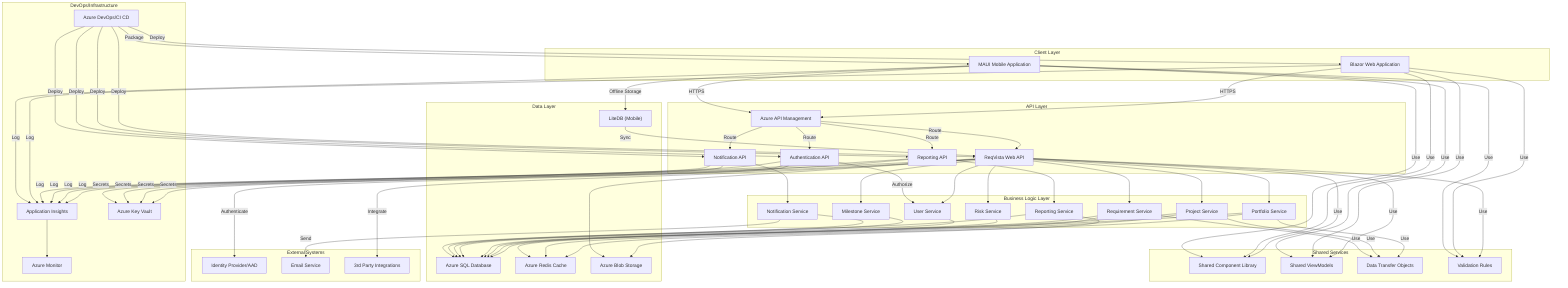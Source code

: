 graph TD
    %% Client Layer
    subgraph "Client Layer"
        WebClient["Blazor Web Application"]
        MobileClient["MAUI Mobile Application"]
    end

    %% API Layer
    subgraph "API Layer"
        APIGateway["Azure API Management"]
        WebAPI["ReqVista Web API"]
        AuthAPI["Authentication API"]
        ReportingAPI["Reporting API"]
        NotificationAPI["Notification API"]
    end

    %% Business Layer
    subgraph "Business Logic Layer"
        PortfolioService["Portfolio Service"]
        ProjectService["Project Service"]
        RequirementService["Requirement Service"]
        RiskService["Risk Service"]
        UserService["User Service"]
        MilestoneService["Milestone Service"]
        NotificationService["Notification Service"]
        ReportingService["Reporting Service"]
    end

    %% Data Layer
    subgraph "Data Layer"
        AzureSQL["Azure SQL Database"]
        Redis["Azure Redis Cache"]
        Blob["Azure Blob Storage"]
        LiteDB["LiteDB (Mobile)"]
    end

    %% External Systems
    subgraph "External Systems"
        ExternalAuth["Identity Provider/AAD"]
        EmailService["Email Service"]
        ExternalAPI["3rd Party Integrations"]
    end

    %% DevOps
    subgraph "DevOps/Infrastructure"
        CD["Azure DevOps/CI CD"]
        AppInsights["Application Insights"]
        AzureMonitor["Azure Monitor"]
        KeyVault["Azure Key Vault"]
    end

    %% Shared Services
    subgraph "Shared Services"
        SharedLib["Shared Component Library"]
        ViewModels["Shared ViewModels"]
        DTOs["Data Transfer Objects"]
        ValidationRules["Validation Rules"]
    end

    %% Connections
    WebClient -->|HTTPS| APIGateway
    MobileClient -->|HTTPS| APIGateway
    MobileClient -->|Offline Storage| LiteDB
    LiteDB -->|Sync| WebAPI
    
    APIGateway -->|Route| WebAPI
    APIGateway -->|Route| AuthAPI
    APIGateway -->|Route| ReportingAPI
    APIGateway -->|Route| NotificationAPI
    
    WebAPI --> PortfolioService
    WebAPI --> ProjectService
    WebAPI --> RequirementService
    WebAPI --> RiskService
    WebAPI --> UserService
    WebAPI --> MilestoneService
    
    ReportingAPI --> ReportingService
    NotificationAPI --> NotificationService
    AuthAPI -->|Authorize| UserService
    AuthAPI -->|Authenticate| ExternalAuth
    
    PortfolioService --> AzureSQL
    ProjectService --> AzureSQL
    RequirementService --> AzureSQL
    RiskService --> AzureSQL
    UserService --> AzureSQL
    MilestoneService --> AzureSQL
    NotificationService --> AzureSQL
    ReportingService --> AzureSQL
    
    PortfolioService --> Redis
    ProjectService --> Redis
    RequirementService --> Redis
    
    NotificationService -->|Send| EmailService
    ReportingService --> Blob
    WebAPI --> Blob
    
    WebAPI -->|Use| SharedLib
    WebClient -->|Use| SharedLib
    MobileClient -->|Use| SharedLib
    
    WebAPI -->|Use| ViewModels
    WebClient -->|Use| ViewModels
    MobileClient -->|Use| ViewModels
    
    PortfolioService -->|Use| DTOs
    ProjectService -->|Use| DTOs
    RequirementService -->|Use| DTOs
    
    WebAPI -->|Use| ValidationRules
    WebClient -->|Use| ValidationRules
    MobileClient -->|Use| ValidationRules
    
    CD -->|Deploy| WebClient
    CD -->|Deploy| WebAPI
    CD -->|Deploy| AuthAPI
    CD -->|Deploy| ReportingAPI
    CD -->|Deploy| NotificationAPI
    CD -->|Package| MobileClient
    
    WebAPI -->|Log| AppInsights
    AuthAPI -->|Log| AppInsights
    ReportingAPI -->|Log| AppInsights
    NotificationAPI -->|Log| AppInsights
    WebClient -->|Log| AppInsights
    MobileClient -->|Log| AppInsights
    
    AppInsights --> AzureMonitor
    
    WebAPI -->|Secrets| KeyVault
    AuthAPI -->|Secrets| KeyVault
    ReportingAPI -->|Secrets| KeyVault
    NotificationAPI -->|Secrets| KeyVault
    
    WebAPI -->|Integrate| ExternalAPI